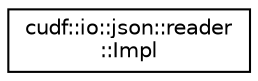digraph "Graphical Class Hierarchy"
{
  edge [fontname="Helvetica",fontsize="10",labelfontname="Helvetica",labelfontsize="10"];
  node [fontname="Helvetica",fontsize="10",shape=record];
  rankdir="LR";
  Node0 [label="cudf::io::json::reader\l::Impl",height=0.2,width=0.4,color="black", fillcolor="white", style="filled",URL="$classcudf_1_1io_1_1json_1_1reader_1_1Impl.html",tooltip="Class used to parse Json input and convert it into gdf columns. "];
}
